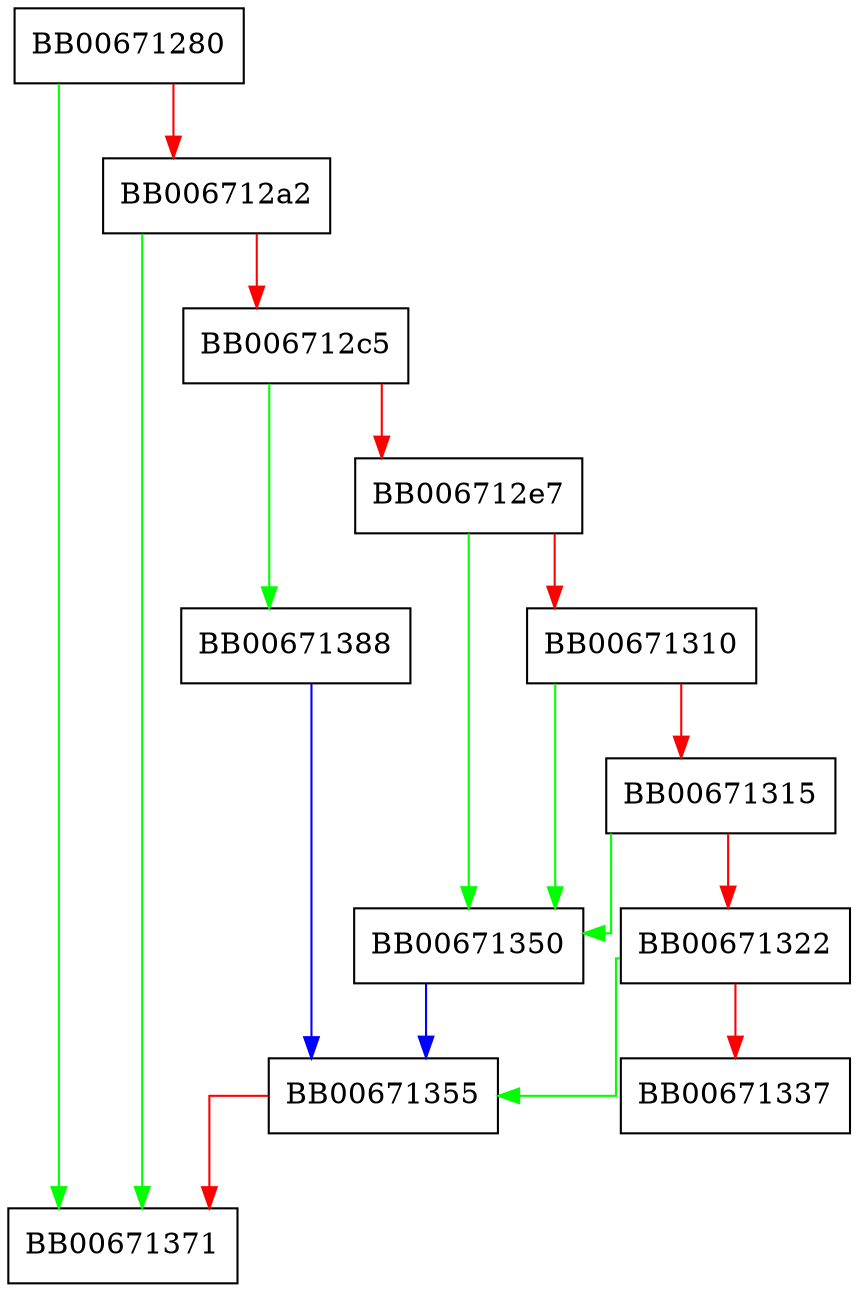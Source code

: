 digraph a2i_IPADDRESS_NC {
  node [shape="box"];
  graph [splines=ortho];
  BB00671280 -> BB00671371 [color="green"];
  BB00671280 -> BB006712a2 [color="red"];
  BB006712a2 -> BB00671371 [color="green"];
  BB006712a2 -> BB006712c5 [color="red"];
  BB006712c5 -> BB00671388 [color="green"];
  BB006712c5 -> BB006712e7 [color="red"];
  BB006712e7 -> BB00671350 [color="green"];
  BB006712e7 -> BB00671310 [color="red"];
  BB00671310 -> BB00671350 [color="green"];
  BB00671310 -> BB00671315 [color="red"];
  BB00671315 -> BB00671350 [color="green"];
  BB00671315 -> BB00671322 [color="red"];
  BB00671322 -> BB00671355 [color="green"];
  BB00671322 -> BB00671337 [color="red"];
  BB00671350 -> BB00671355 [color="blue"];
  BB00671355 -> BB00671371 [color="red"];
  BB00671388 -> BB00671355 [color="blue"];
}